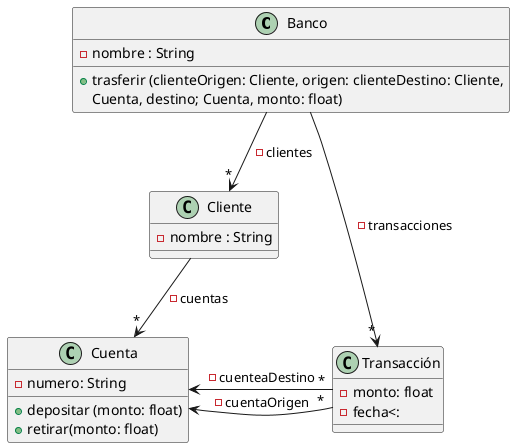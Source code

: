@startuml

class Banco{
    - nombre : String
    + trasferir (clienteOrigen: Cliente, origen: clienteDestino: Cliente,
    Cuenta, destino; Cuenta, monto: float)

}
class Cliente{
    - nombre : String
}

class Cuenta{
    - numero: String
    + depositar (monto: float)
    + retirar(monto: float)
}

class Transacción {
    - monto: float
    - fecha<:

}

Banco --> "*" Cliente : -clientes
Cliente --> "*" Cuenta: -cuentas
Cuenta <- "*" Transacción: -cuenteaDestino
Cuenta <- "*" Transacción: -cuentaOrigen

Banco -> "*" Transacción: -transacciones

@endumll